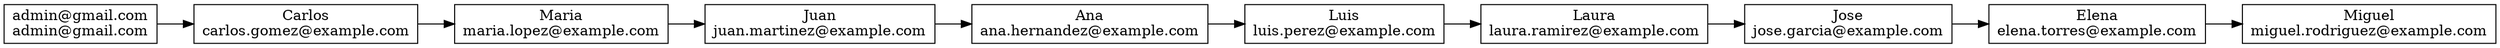 digraph G {
node [shape=record];
rankdir=LR;
node0 [label="{admin@gmail.com\nadmin@gmail.com}"];
node0 -> node1;
node1 [label="{Carlos\ncarlos.gomez@example.com}"];
node1 -> node2;
node2 [label="{Maria\nmaria.lopez@example.com}"];
node2 -> node3;
node3 [label="{Juan\njuan.martinez@example.com}"];
node3 -> node4;
node4 [label="{Ana\nana.hernandez@example.com}"];
node4 -> node5;
node5 [label="{Luis\nluis.perez@example.com}"];
node5 -> node6;
node6 [label="{Laura\nlaura.ramirez@example.com}"];
node6 -> node7;
node7 [label="{Jose\njose.garcia@example.com}"];
node7 -> node8;
node8 [label="{Elena\nelena.torres@example.com}"];
node8 -> node9;
node9 [label="{Miguel\nmiguel.rodriguez@example.com}"];
}
